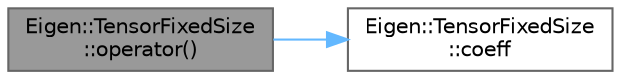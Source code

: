 digraph "Eigen::TensorFixedSize::operator()"
{
 // LATEX_PDF_SIZE
  bgcolor="transparent";
  edge [fontname=Helvetica,fontsize=10,labelfontname=Helvetica,labelfontsize=10];
  node [fontname=Helvetica,fontsize=10,shape=box,height=0.2,width=0.4];
  rankdir="LR";
  Node1 [id="Node000001",label="Eigen::TensorFixedSize\l::operator()",height=0.2,width=0.4,color="gray40", fillcolor="grey60", style="filled", fontcolor="black",tooltip=" "];
  Node1 -> Node2 [id="edge2_Node000001_Node000002",color="steelblue1",style="solid",tooltip=" "];
  Node2 [id="Node000002",label="Eigen::TensorFixedSize\l::coeff",height=0.2,width=0.4,color="grey40", fillcolor="white", style="filled",URL="$class_eigen_1_1_tensor_fixed_size.html#ac0c5ed32da137604e4c1be52688d7bc4",tooltip=" "];
}
